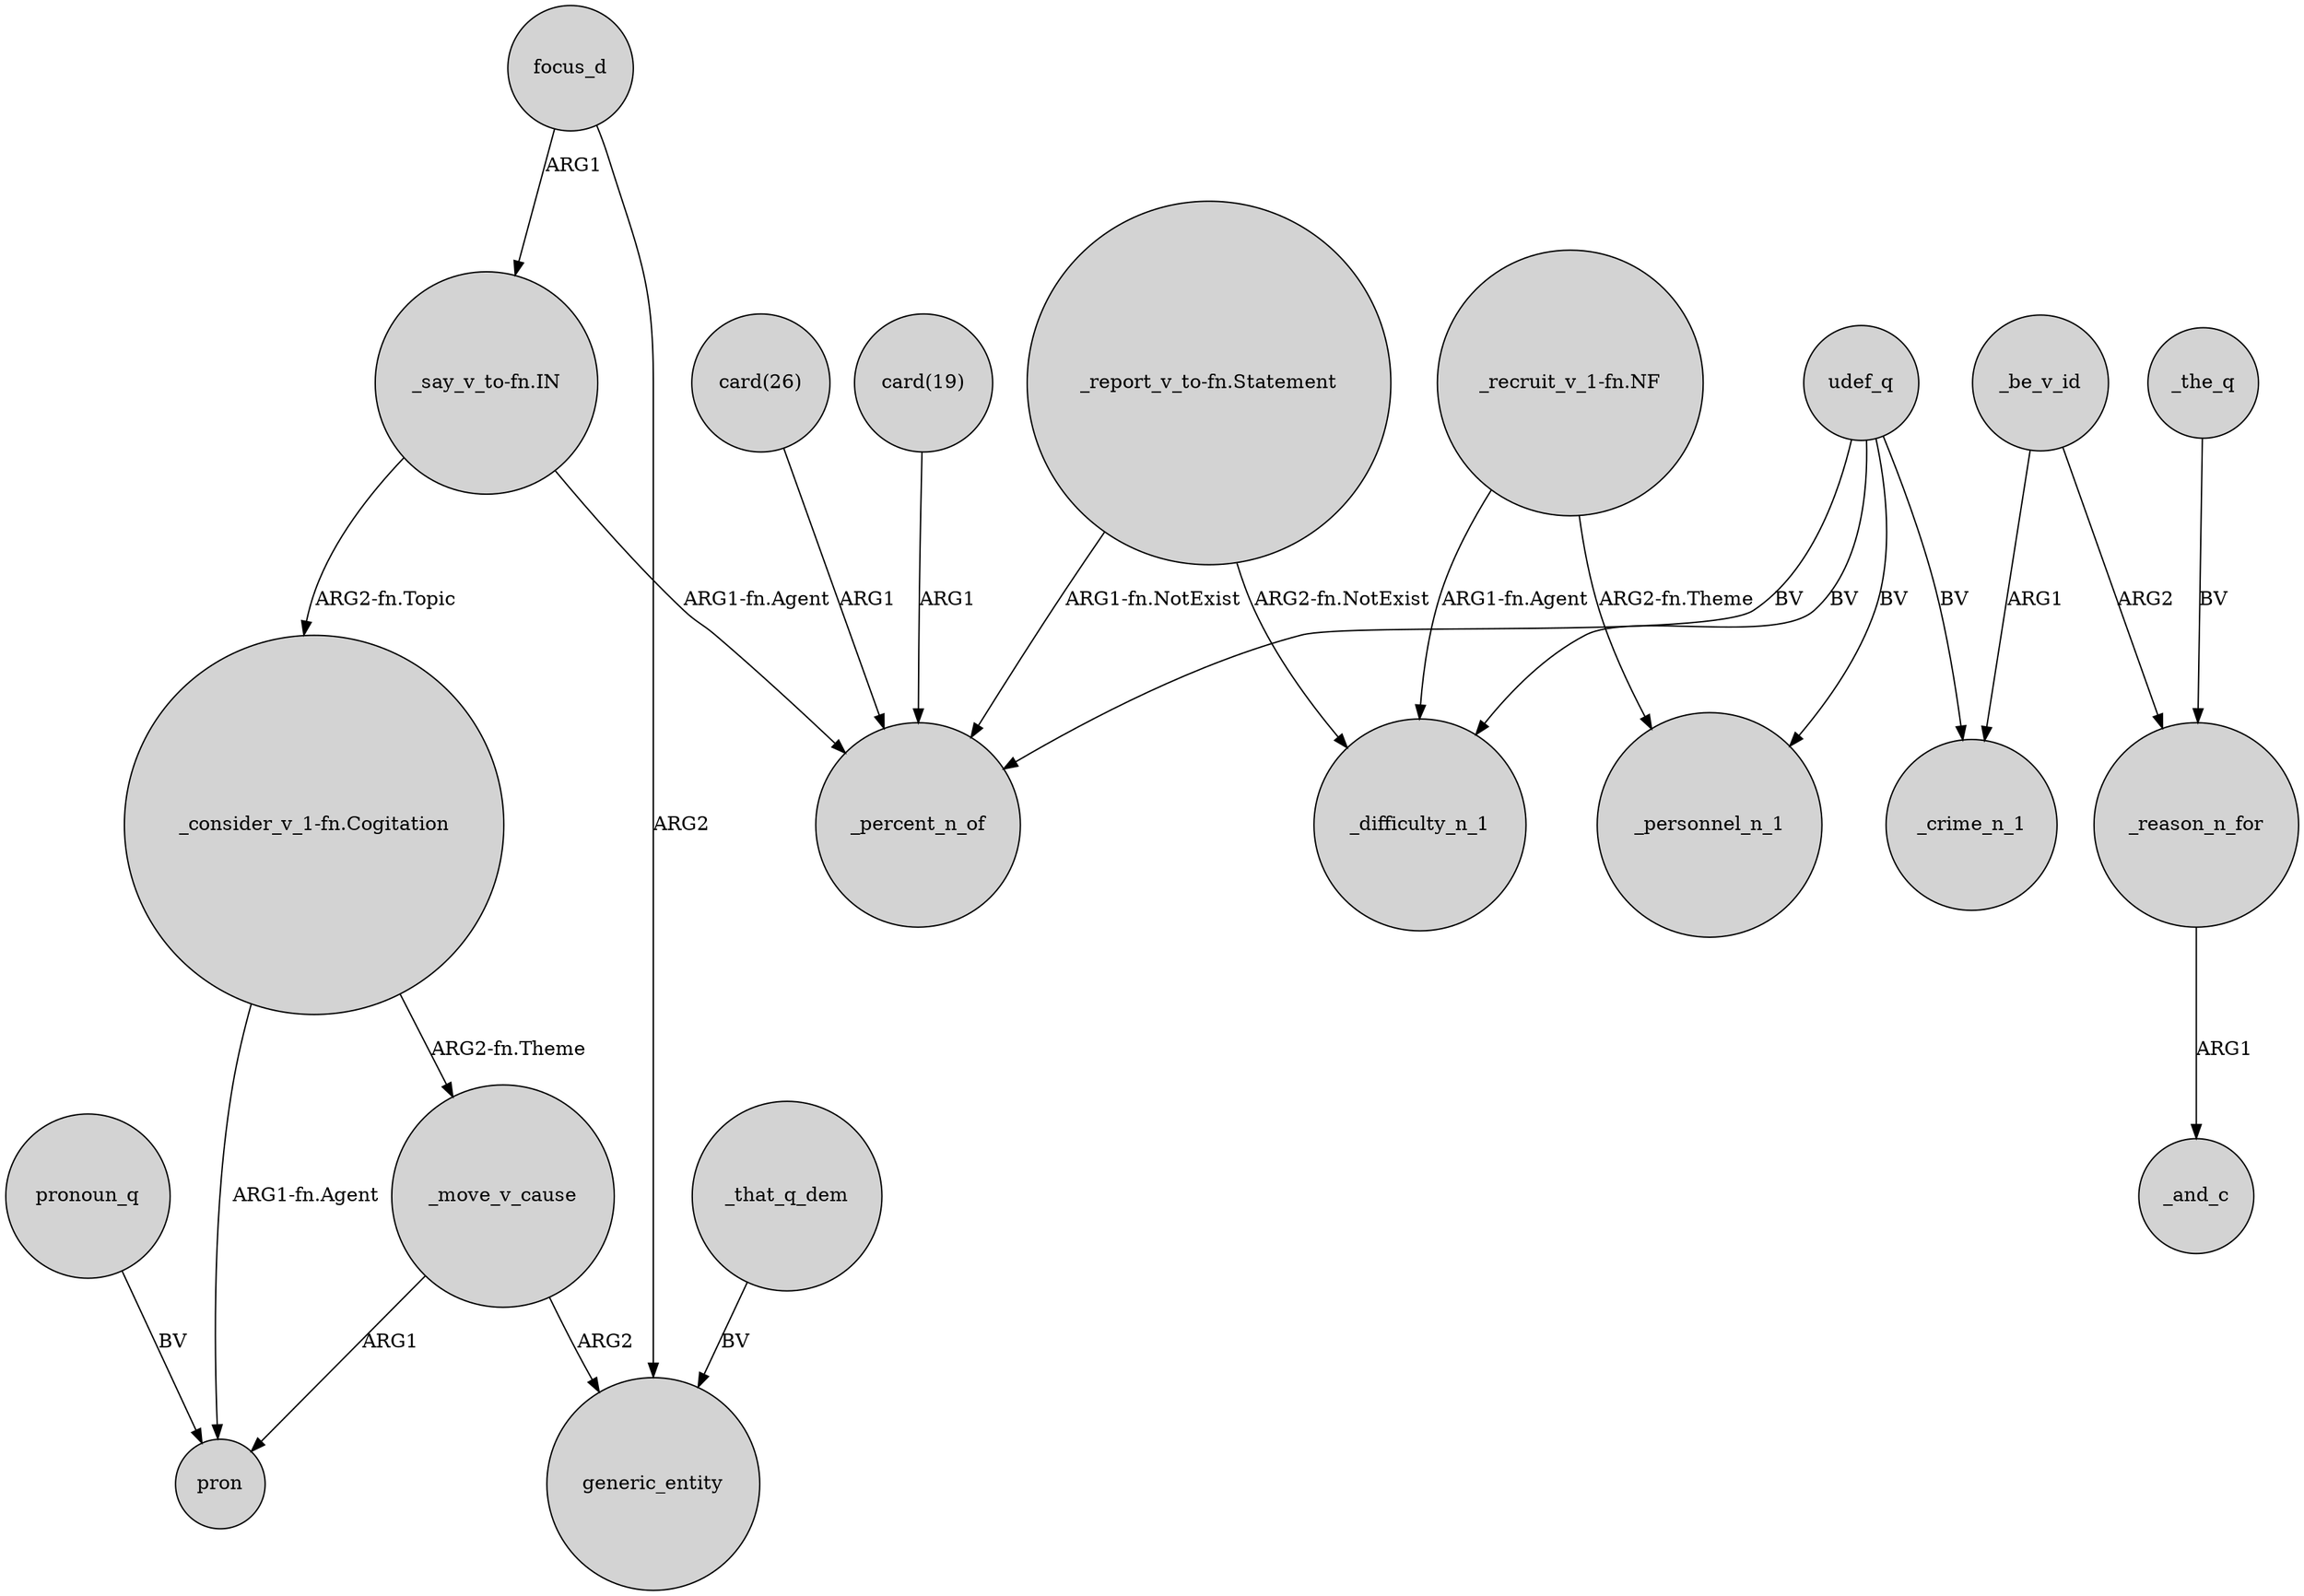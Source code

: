 digraph {
	node [shape=circle style=filled]
	"_consider_v_1-fn.Cogitation" -> _move_v_cause [label="ARG2-fn.Theme"]
	"_consider_v_1-fn.Cogitation" -> pron [label="ARG1-fn.Agent"]
	_be_v_id -> _crime_n_1 [label=ARG1]
	_that_q_dem -> generic_entity [label=BV]
	"card(19)" -> _percent_n_of [label=ARG1]
	"_report_v_to-fn.Statement" -> _difficulty_n_1 [label="ARG2-fn.NotExist"]
	"_recruit_v_1-fn.NF" -> _difficulty_n_1 [label="ARG1-fn.Agent"]
	_move_v_cause -> pron [label=ARG1]
	focus_d -> generic_entity [label=ARG2]
	udef_q -> _difficulty_n_1 [label=BV]
	"_say_v_to-fn.IN" -> "_consider_v_1-fn.Cogitation" [label="ARG2-fn.Topic"]
	"_say_v_to-fn.IN" -> _percent_n_of [label="ARG1-fn.Agent"]
	pronoun_q -> pron [label=BV]
	_reason_n_for -> _and_c [label=ARG1]
	"card(26)" -> _percent_n_of [label=ARG1]
	"_recruit_v_1-fn.NF" -> _personnel_n_1 [label="ARG2-fn.Theme"]
	_be_v_id -> _reason_n_for [label=ARG2]
	udef_q -> _personnel_n_1 [label=BV]
	"_report_v_to-fn.Statement" -> _percent_n_of [label="ARG1-fn.NotExist"]
	udef_q -> _percent_n_of [label=BV]
	_the_q -> _reason_n_for [label=BV]
	udef_q -> _crime_n_1 [label=BV]
	focus_d -> "_say_v_to-fn.IN" [label=ARG1]
	_move_v_cause -> generic_entity [label=ARG2]
}

